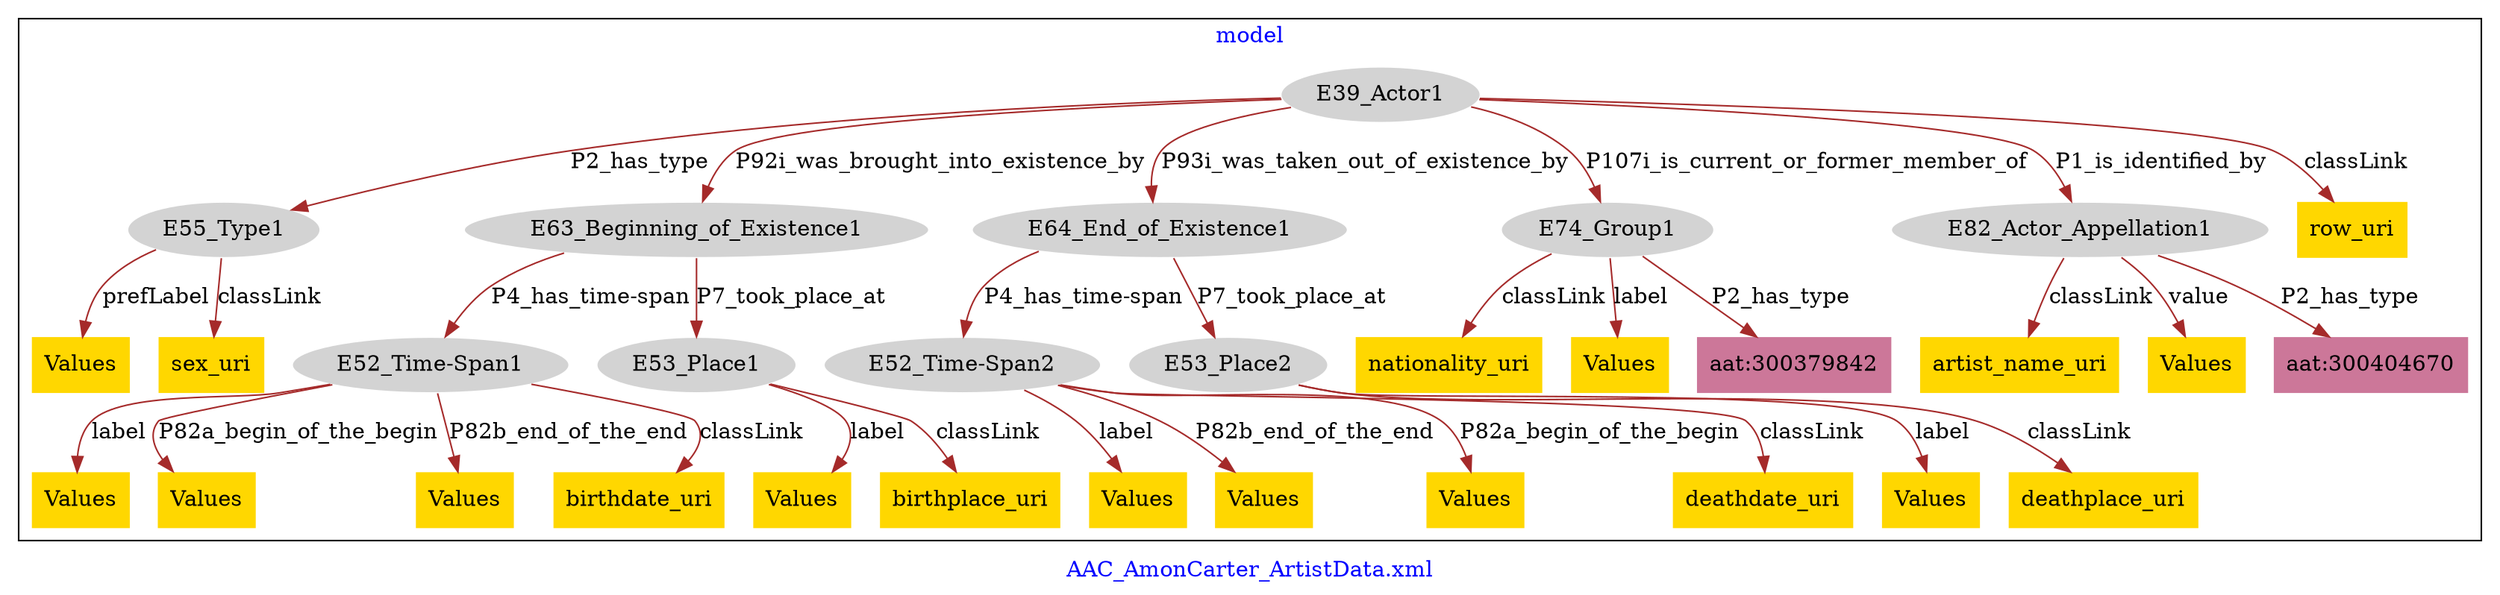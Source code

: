 digraph n0 {
fontcolor="blue"
remincross="true"
label="AAC_AmonCarter_ArtistData.xml"
subgraph cluster {
label="model"
n2[style="filled",color="white",fillcolor="lightgray",label="E39_Actor1"];
n3[style="filled",color="white",fillcolor="lightgray",label="E55_Type1"];
n4[style="filled",color="white",fillcolor="lightgray",label="E63_Beginning_of_Existence1"];
n5[style="filled",color="white",fillcolor="lightgray",label="E64_End_of_Existence1"];
n6[style="filled",color="white",fillcolor="lightgray",label="E74_Group1"];
n7[style="filled",color="white",fillcolor="lightgray",label="E82_Actor_Appellation1"];
n8[style="filled",color="white",fillcolor="lightgray",label="E52_Time-Span1"];
n9[style="filled",color="white",fillcolor="lightgray",label="E53_Place1"];
n10[style="filled",color="white",fillcolor="lightgray",label="E52_Time-Span2"];
n11[style="filled",color="white",fillcolor="lightgray",label="E53_Place2"];
n12[shape="plaintext",style="filled",fillcolor="gold",label="row_uri"];
n13[shape="plaintext",style="filled",fillcolor="gold",label="Values"];
n14[shape="plaintext",style="filled",fillcolor="gold",label="nationality_uri"];
n15[shape="plaintext",style="filled",fillcolor="gold",label="Values"];
n16[shape="plaintext",style="filled",fillcolor="gold",label="Values"];
n17[shape="plaintext",style="filled",fillcolor="gold",label="artist_name_uri"];
n18[shape="plaintext",style="filled",fillcolor="gold",label="Values"];
n19[shape="plaintext",style="filled",fillcolor="gold",label="Values"];
n20[shape="plaintext",style="filled",fillcolor="gold",label="Values"];
n21[shape="plaintext",style="filled",fillcolor="gold",label="Values"];
n22[shape="plaintext",style="filled",fillcolor="gold",label="Values"];
n23[shape="plaintext",style="filled",fillcolor="gold",label="Values"];
n24[shape="plaintext",style="filled",fillcolor="gold",label="Values"];
n25[shape="plaintext",style="filled",fillcolor="gold",label="Values"];
n26[shape="plaintext",style="filled",fillcolor="gold",label="deathdate_uri"];
n27[shape="plaintext",style="filled",fillcolor="gold",label="birthdate_uri"];
n28[shape="plaintext",style="filled",fillcolor="gold",label="sex_uri"];
n29[shape="plaintext",style="filled",fillcolor="gold",label="birthplace_uri"];
n30[shape="plaintext",style="filled",fillcolor="gold",label="deathplace_uri"];
n31[shape="plaintext",style="filled",fillcolor="#CC7799",label="aat:300379842"];
n32[shape="plaintext",style="filled",fillcolor="#CC7799",label="aat:300404670"];
}
n2 -> n3[color="brown",fontcolor="black",label="P2_has_type"]
n2 -> n4[color="brown",fontcolor="black",label="P92i_was_brought_into_existence_by"]
n2 -> n5[color="brown",fontcolor="black",label="P93i_was_taken_out_of_existence_by"]
n2 -> n6[color="brown",fontcolor="black",label="P107i_is_current_or_former_member_of"]
n2 -> n7[color="brown",fontcolor="black",label="P1_is_identified_by"]
n4 -> n8[color="brown",fontcolor="black",label="P4_has_time-span"]
n4 -> n9[color="brown",fontcolor="black",label="P7_took_place_at"]
n5 -> n10[color="brown",fontcolor="black",label="P4_has_time-span"]
n5 -> n11[color="brown",fontcolor="black",label="P7_took_place_at"]
n2 -> n12[color="brown",fontcolor="black",label="classLink"]
n10 -> n13[color="brown",fontcolor="black",label="label"]
n6 -> n14[color="brown",fontcolor="black",label="classLink"]
n3 -> n15[color="brown",fontcolor="black",label="prefLabel"]
n8 -> n16[color="brown",fontcolor="black",label="label"]
n7 -> n17[color="brown",fontcolor="black",label="classLink"]
n11 -> n18[color="brown",fontcolor="black",label="label"]
n6 -> n19[color="brown",fontcolor="black",label="label"]
n10 -> n20[color="brown",fontcolor="black",label="P82b_end_of_the_end"]
n8 -> n21[color="brown",fontcolor="black",label="P82a_begin_of_the_begin"]
n9 -> n22[color="brown",fontcolor="black",label="label"]
n8 -> n23[color="brown",fontcolor="black",label="P82b_end_of_the_end"]
n10 -> n24[color="brown",fontcolor="black",label="P82a_begin_of_the_begin"]
n7 -> n25[color="brown",fontcolor="black",label="value"]
n10 -> n26[color="brown",fontcolor="black",label="classLink"]
n8 -> n27[color="brown",fontcolor="black",label="classLink"]
n3 -> n28[color="brown",fontcolor="black",label="classLink"]
n9 -> n29[color="brown",fontcolor="black",label="classLink"]
n11 -> n30[color="brown",fontcolor="black",label="classLink"]
n6 -> n31[color="brown",fontcolor="black",label="P2_has_type"]
n7 -> n32[color="brown",fontcolor="black",label="P2_has_type"]
}
